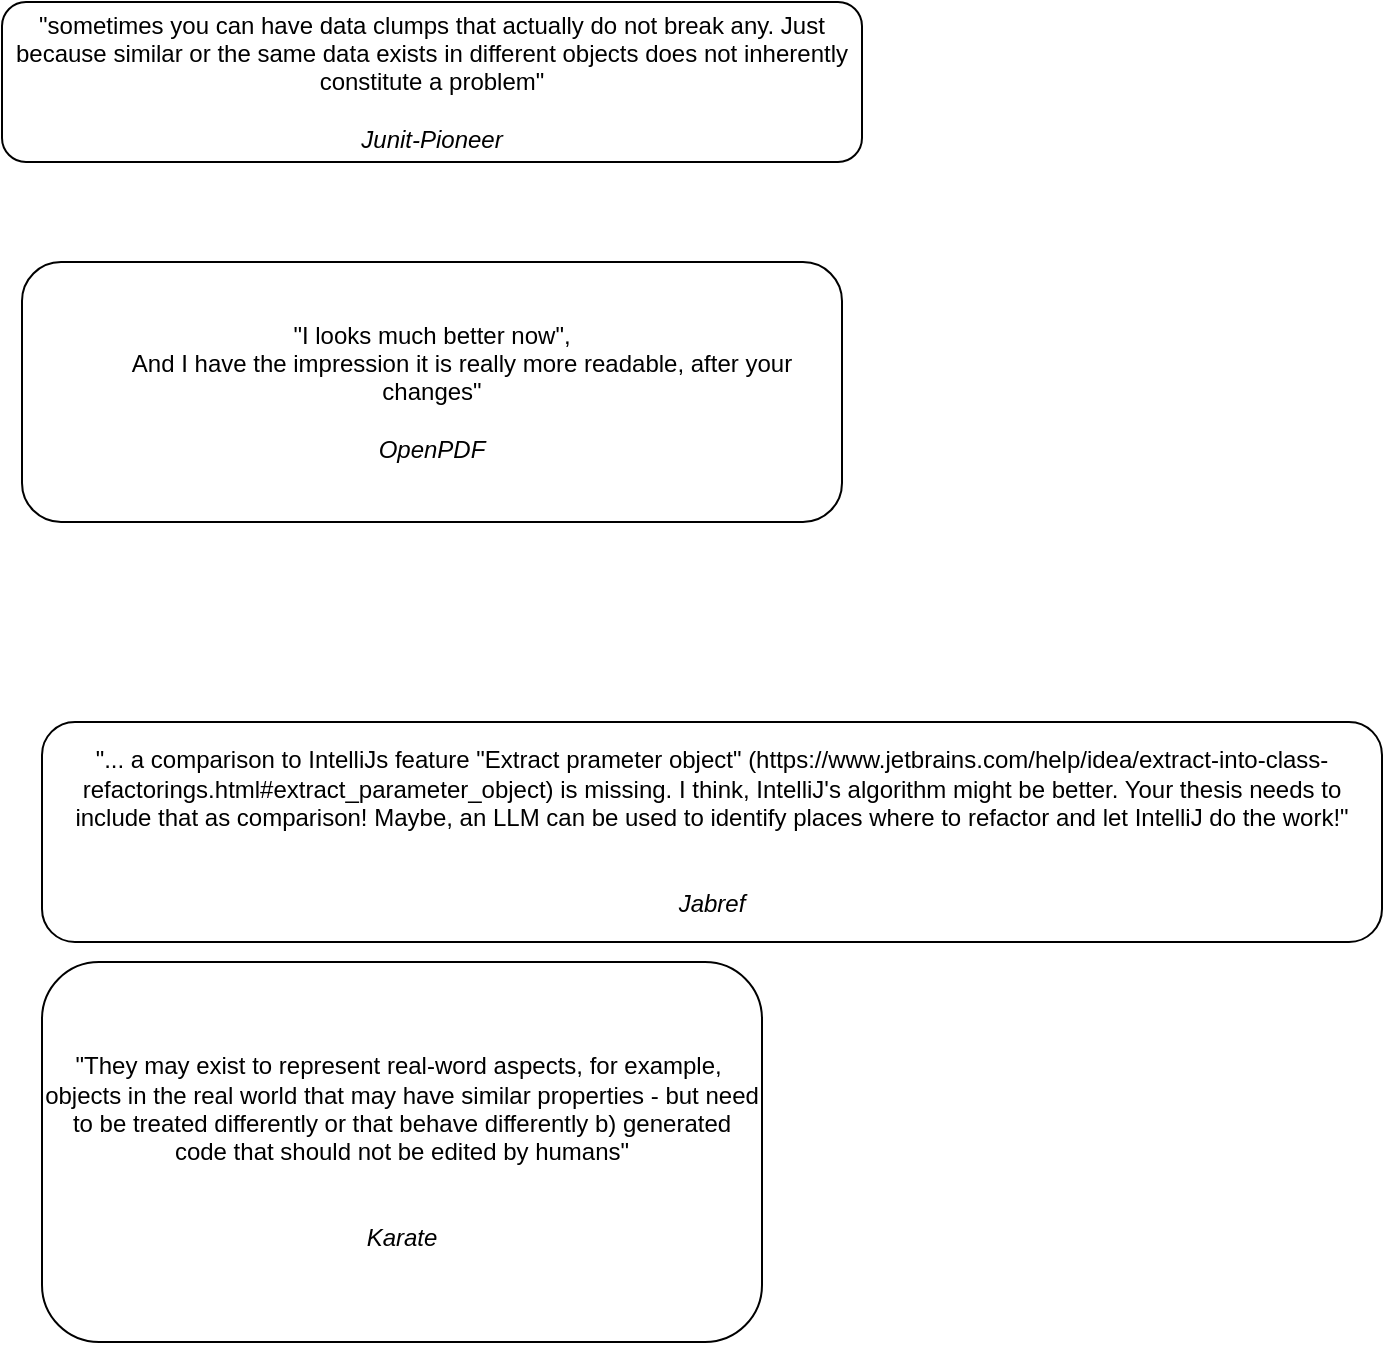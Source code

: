 <mxfile version="24.7.17">
  <diagram id="0zgb8Ko6LvQEbP1bShlf" name="Seite-1">
    <mxGraphModel dx="1426" dy="789" grid="1" gridSize="10" guides="1" tooltips="1" connect="1" arrows="1" fold="1" page="1" pageScale="1" pageWidth="827" pageHeight="1169" math="0" shadow="0">
      <root>
        <mxCell id="0" />
        <mxCell id="1" parent="0" />
        <mxCell id="XjoLQwIz_804LhYPXiBZ-1" value="&quot;sometimes you can have data clumps that actually do not break any. Just because similar or the same data exists in different objects does not inherently constitute a problem&quot;&lt;div&gt;&lt;br&gt;&lt;/div&gt;&lt;div&gt;&lt;i&gt;Junit-Pioneer&lt;/i&gt;&lt;/div&gt;" style="rounded=1;whiteSpace=wrap;html=1;" vertex="1" parent="1">
          <mxGeometry x="110" y="60" width="430" height="80" as="geometry" />
        </mxCell>
        <mxCell id="XjoLQwIz_804LhYPXiBZ-2" value="&lt;div&gt;&quot;I looks much better now&quot;,&lt;/div&gt;&lt;div&gt;&amp;nbsp; &amp;nbsp; &amp;nbsp; &amp;nbsp; &amp;nbsp;And I have the impression it is really more readable, after your changes&quot;&lt;/div&gt;&lt;div&gt;&lt;br&gt;&lt;/div&gt;&lt;div&gt;&lt;i&gt;OpenPDF&lt;/i&gt;&lt;/div&gt;" style="rounded=1;whiteSpace=wrap;html=1;" vertex="1" parent="1">
          <mxGeometry x="120" y="190" width="410" height="130" as="geometry" />
        </mxCell>
        <mxCell id="XjoLQwIz_804LhYPXiBZ-3" value="&quot;... a comparison to IntelliJs feature &quot;Extract prameter object&quot; (https://www.jetbrains.com/help/idea/extract-into-class-refactorings.html#extract_parameter_object) is missing. I think, IntelliJ&#39;s algorithm might be better. Your thesis needs to include that as comparison! Maybe, an LLM can be used to identify places where to refactor and let IntelliJ do the work!&quot;&lt;div&gt;&lt;br&gt;&lt;/div&gt;&lt;div&gt;&lt;br&gt;&lt;/div&gt;&lt;div&gt;&lt;i&gt;Jabref&lt;/i&gt;&lt;/div&gt;" style="rounded=1;whiteSpace=wrap;html=1;" vertex="1" parent="1">
          <mxGeometry x="130" y="420" width="670" height="110" as="geometry" />
        </mxCell>
        <mxCell id="XjoLQwIz_804LhYPXiBZ-5" value="&quot;They may exist to represent real-word aspects, for example,&amp;nbsp; objects in the real world that may have similar properties - but need to be treated differently or that behave differently b) generated code that should not be edited by humans&quot;&lt;div&gt;&lt;br&gt;&lt;/div&gt;&lt;div&gt;&lt;br&gt;&lt;/div&gt;&lt;div&gt;&lt;i&gt;Karate&lt;/i&gt;&lt;/div&gt;" style="rounded=1;whiteSpace=wrap;html=1;" vertex="1" parent="1">
          <mxGeometry x="130" y="540" width="360" height="190" as="geometry" />
        </mxCell>
      </root>
    </mxGraphModel>
  </diagram>
</mxfile>
